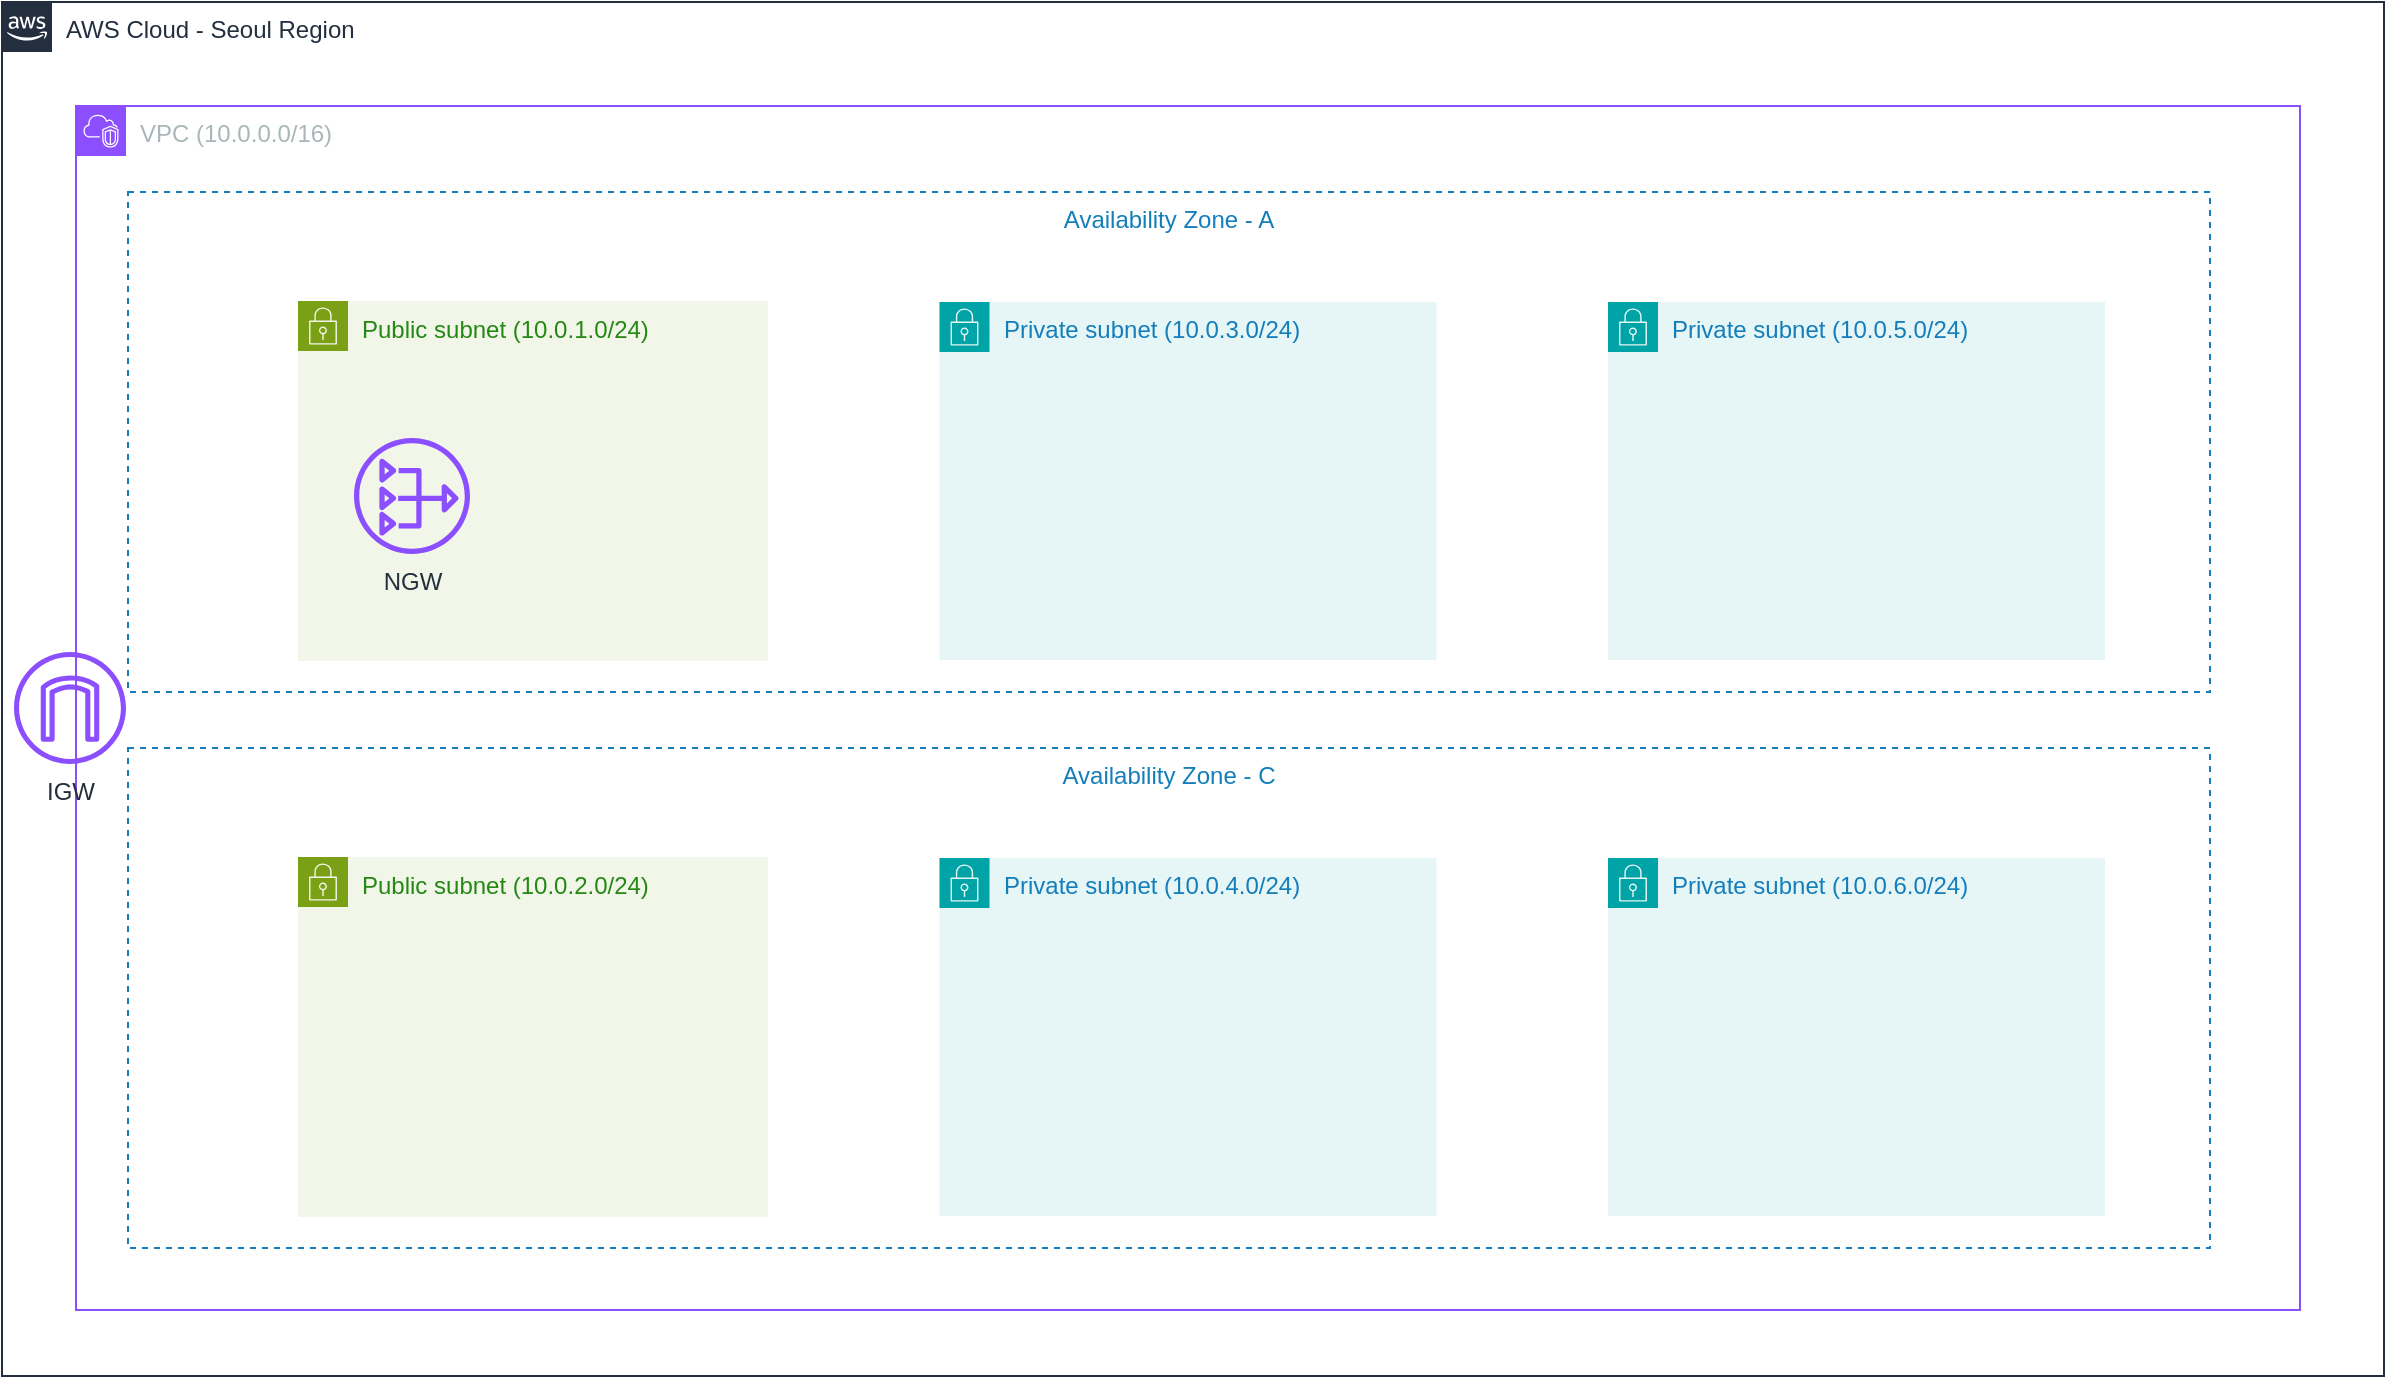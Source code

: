 <mxfile version="24.7.2" type="github">
  <diagram name="페이지-1" id="AiSIVsxfDKLePhhcHkLH">
    <mxGraphModel dx="713" dy="831" grid="0" gridSize="10" guides="1" tooltips="1" connect="1" arrows="1" fold="1" page="1" pageScale="1" pageWidth="827" pageHeight="1169" math="0" shadow="0">
      <root>
        <mxCell id="0" />
        <mxCell id="1" parent="0" />
        <mxCell id="RFireV2nsP0Aid6oBheT-1" value="AWS Cloud - Seoul Region" style="points=[[0,0],[0.25,0],[0.5,0],[0.75,0],[1,0],[1,0.25],[1,0.5],[1,0.75],[1,1],[0.75,1],[0.5,1],[0.25,1],[0,1],[0,0.75],[0,0.5],[0,0.25]];outlineConnect=0;gradientColor=none;html=1;whiteSpace=wrap;fontSize=12;fontStyle=0;container=1;pointerEvents=0;collapsible=0;recursiveResize=0;shape=mxgraph.aws4.group;grIcon=mxgraph.aws4.group_aws_cloud_alt;strokeColor=#232F3E;fillColor=none;verticalAlign=top;align=left;spacingLeft=30;fontColor=#232F3E;dashed=0;" parent="1" vertex="1">
          <mxGeometry x="146" y="254" width="1191" height="687" as="geometry" />
        </mxCell>
        <mxCell id="RFireV2nsP0Aid6oBheT-2" value="VPC (10.0.0.0/16)" style="points=[[0,0],[0.25,0],[0.5,0],[0.75,0],[1,0],[1,0.25],[1,0.5],[1,0.75],[1,1],[0.75,1],[0.5,1],[0.25,1],[0,1],[0,0.75],[0,0.5],[0,0.25]];outlineConnect=0;gradientColor=none;html=1;whiteSpace=wrap;fontSize=12;fontStyle=0;container=1;pointerEvents=0;collapsible=0;recursiveResize=0;shape=mxgraph.aws4.group;grIcon=mxgraph.aws4.group_vpc2;strokeColor=#8C4FFF;fillColor=none;verticalAlign=top;align=left;spacingLeft=30;fontColor=#AAB7B8;dashed=0;" parent="RFireV2nsP0Aid6oBheT-1" vertex="1">
          <mxGeometry x="37" y="52" width="1112" height="602" as="geometry" />
        </mxCell>
        <mxCell id="RFireV2nsP0Aid6oBheT-3" value="Availability Zone - A" style="fillColor=none;strokeColor=#147EBA;dashed=1;verticalAlign=top;fontStyle=0;fontColor=#147EBA;whiteSpace=wrap;html=1;" parent="RFireV2nsP0Aid6oBheT-2" vertex="1">
          <mxGeometry x="26" y="43" width="1041" height="250" as="geometry" />
        </mxCell>
        <mxCell id="RFireV2nsP0Aid6oBheT-4" value="Private subnet (10.0.3.0/24)" style="points=[[0,0],[0.25,0],[0.5,0],[0.75,0],[1,0],[1,0.25],[1,0.5],[1,0.75],[1,1],[0.75,1],[0.5,1],[0.25,1],[0,1],[0,0.75],[0,0.5],[0,0.25]];outlineConnect=0;gradientColor=none;html=1;whiteSpace=wrap;fontSize=12;fontStyle=0;container=1;pointerEvents=0;collapsible=0;recursiveResize=0;shape=mxgraph.aws4.group;grIcon=mxgraph.aws4.group_security_group;grStroke=0;strokeColor=#00A4A6;fillColor=#E6F6F7;verticalAlign=top;align=left;spacingLeft=30;fontColor=#147EBA;dashed=0;" parent="RFireV2nsP0Aid6oBheT-2" vertex="1">
          <mxGeometry x="431.75" y="98" width="248.5" height="179" as="geometry" />
        </mxCell>
        <mxCell id="RFireV2nsP0Aid6oBheT-5" value="Private subnet (10.0.5.0/24)" style="points=[[0,0],[0.25,0],[0.5,0],[0.75,0],[1,0],[1,0.25],[1,0.5],[1,0.75],[1,1],[0.75,1],[0.5,1],[0.25,1],[0,1],[0,0.75],[0,0.5],[0,0.25]];outlineConnect=0;gradientColor=none;html=1;whiteSpace=wrap;fontSize=12;fontStyle=0;container=1;pointerEvents=0;collapsible=0;recursiveResize=0;shape=mxgraph.aws4.group;grIcon=mxgraph.aws4.group_security_group;grStroke=0;strokeColor=#00A4A6;fillColor=#E6F6F7;verticalAlign=top;align=left;spacingLeft=30;fontColor=#147EBA;dashed=0;" parent="RFireV2nsP0Aid6oBheT-2" vertex="1">
          <mxGeometry x="766" y="98" width="248.5" height="179" as="geometry" />
        </mxCell>
        <mxCell id="RFireV2nsP0Aid6oBheT-6" value="Public subnet (10.0.1.0/24)" style="points=[[0,0],[0.25,0],[0.5,0],[0.75,0],[1,0],[1,0.25],[1,0.5],[1,0.75],[1,1],[0.75,1],[0.5,1],[0.25,1],[0,1],[0,0.75],[0,0.5],[0,0.25]];outlineConnect=0;gradientColor=none;html=1;whiteSpace=wrap;fontSize=12;fontStyle=0;container=1;pointerEvents=0;collapsible=0;recursiveResize=0;shape=mxgraph.aws4.group;grIcon=mxgraph.aws4.group_security_group;grStroke=0;strokeColor=#7AA116;fillColor=#F2F6E8;verticalAlign=top;align=left;spacingLeft=30;fontColor=#248814;dashed=0;" parent="RFireV2nsP0Aid6oBheT-2" vertex="1">
          <mxGeometry x="111" y="97.5" width="235" height="180" as="geometry" />
        </mxCell>
        <mxCell id="RFireV2nsP0Aid6oBheT-7" value="Availability Zone - C" style="fillColor=none;strokeColor=#147EBA;dashed=1;verticalAlign=top;fontStyle=0;fontColor=#147EBA;whiteSpace=wrap;html=1;" parent="RFireV2nsP0Aid6oBheT-2" vertex="1">
          <mxGeometry x="26" y="321" width="1041" height="250" as="geometry" />
        </mxCell>
        <mxCell id="RFireV2nsP0Aid6oBheT-8" value="Private subnet (10.0.4.0/24)" style="points=[[0,0],[0.25,0],[0.5,0],[0.75,0],[1,0],[1,0.25],[1,0.5],[1,0.75],[1,1],[0.75,1],[0.5,1],[0.25,1],[0,1],[0,0.75],[0,0.5],[0,0.25]];outlineConnect=0;gradientColor=none;html=1;whiteSpace=wrap;fontSize=12;fontStyle=0;container=1;pointerEvents=0;collapsible=0;recursiveResize=0;shape=mxgraph.aws4.group;grIcon=mxgraph.aws4.group_security_group;grStroke=0;strokeColor=#00A4A6;fillColor=#E6F6F7;verticalAlign=top;align=left;spacingLeft=30;fontColor=#147EBA;dashed=0;" parent="RFireV2nsP0Aid6oBheT-2" vertex="1">
          <mxGeometry x="431.75" y="376" width="248.5" height="179" as="geometry" />
        </mxCell>
        <mxCell id="RFireV2nsP0Aid6oBheT-9" value="Private subnet (10.0.6.0/24)" style="points=[[0,0],[0.25,0],[0.5,0],[0.75,0],[1,0],[1,0.25],[1,0.5],[1,0.75],[1,1],[0.75,1],[0.5,1],[0.25,1],[0,1],[0,0.75],[0,0.5],[0,0.25]];outlineConnect=0;gradientColor=none;html=1;whiteSpace=wrap;fontSize=12;fontStyle=0;container=1;pointerEvents=0;collapsible=0;recursiveResize=0;shape=mxgraph.aws4.group;grIcon=mxgraph.aws4.group_security_group;grStroke=0;strokeColor=#00A4A6;fillColor=#E6F6F7;verticalAlign=top;align=left;spacingLeft=30;fontColor=#147EBA;dashed=0;" parent="RFireV2nsP0Aid6oBheT-2" vertex="1">
          <mxGeometry x="766" y="376" width="248.5" height="179" as="geometry" />
        </mxCell>
        <mxCell id="RFireV2nsP0Aid6oBheT-10" value="Public subnet (10.0.2.0/24)" style="points=[[0,0],[0.25,0],[0.5,0],[0.75,0],[1,0],[1,0.25],[1,0.5],[1,0.75],[1,1],[0.75,1],[0.5,1],[0.25,1],[0,1],[0,0.75],[0,0.5],[0,0.25]];outlineConnect=0;gradientColor=none;html=1;whiteSpace=wrap;fontSize=12;fontStyle=0;container=1;pointerEvents=0;collapsible=0;recursiveResize=0;shape=mxgraph.aws4.group;grIcon=mxgraph.aws4.group_security_group;grStroke=0;strokeColor=#7AA116;fillColor=#F2F6E8;verticalAlign=top;align=left;spacingLeft=30;fontColor=#248814;dashed=0;" parent="RFireV2nsP0Aid6oBheT-2" vertex="1">
          <mxGeometry x="111" y="375.5" width="235" height="180" as="geometry" />
        </mxCell>
        <mxCell id="RFireV2nsP0Aid6oBheT-11" value="NGW" style="sketch=0;outlineConnect=0;fontColor=#232F3E;gradientColor=none;fillColor=#8C4FFF;strokeColor=none;dashed=0;verticalLabelPosition=bottom;verticalAlign=top;align=center;html=1;fontSize=12;fontStyle=0;aspect=fixed;pointerEvents=1;shape=mxgraph.aws4.nat_gateway;" parent="RFireV2nsP0Aid6oBheT-2" vertex="1">
          <mxGeometry x="139" y="166" width="58" height="58" as="geometry" />
        </mxCell>
        <mxCell id="RFireV2nsP0Aid6oBheT-12" value="IGW" style="sketch=0;outlineConnect=0;fontColor=#232F3E;gradientColor=none;fillColor=#8C4FFF;strokeColor=none;dashed=0;verticalLabelPosition=bottom;verticalAlign=top;align=center;html=1;fontSize=12;fontStyle=0;aspect=fixed;pointerEvents=1;shape=mxgraph.aws4.internet_gateway;" parent="RFireV2nsP0Aid6oBheT-1" vertex="1">
          <mxGeometry x="6" y="325" width="56" height="56" as="geometry" />
        </mxCell>
      </root>
    </mxGraphModel>
  </diagram>
</mxfile>

